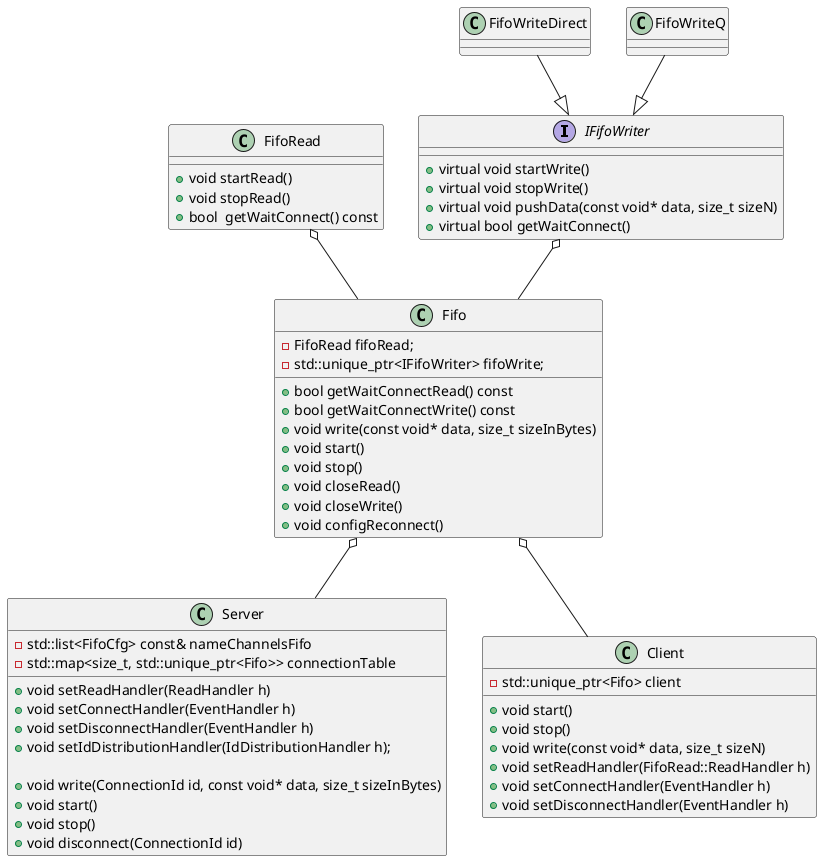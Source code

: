 @startuml

interface IFifoWriter {
	+virtual void startWrite()
	+virtual void stopWrite()
	+virtual void pushData(const void* data, size_t sizeN)
	+virtual bool getWaitConnect()

}



class FifoWriteDirect
class FifoWriteQ

FifoWriteDirect --|> IFifoWriter
FifoWriteQ --|> IFifoWriter

class FifoRead {
	+void startRead()
	+void stopRead()
	+bool  getWaitConnect() const
}

class Fifo {
	+bool getWaitConnectRead() const
	+bool getWaitConnectWrite() const
	+void write(const void* data, size_t sizeInBytes)
	+void start()
	+void stop()
	+void closeRead()
	+void closeWrite()
    +void configReconnect()
	-FifoRead fifoRead;
    -std::unique_ptr<IFifoWriter> fifoWrite;
}

FifoRead o--Fifo
IFifoWriter o--Fifo



class Server {


	+void setReadHandler(ReadHandler h)
	+void setConnectHandler(EventHandler h)
	+void setDisconnectHandler(EventHandler h)
    +void setIdDistributionHandler(IdDistributionHandler h);

	+void write(ConnectionId id, const void* data, size_t sizeInBytes)
	+void start()
	+void stop()
    +void disconnect(ConnectionId id)


	-std::list<FifoCfg> const& nameChannelsFifo
	-std::map<size_t, std::unique_ptr<Fifo>> connectionTable

}
Fifo o--Server

class Client {

	+void start()
	+void stop()
	+void write(const void* data, size_t sizeN)
	+void setReadHandler(FifoRead::ReadHandler h)
	+void setConnectHandler(EventHandler h)
	+void setDisconnectHandler(EventHandler h)
    -std::unique_ptr<Fifo> client
}

Fifo o--Client

@enduml
